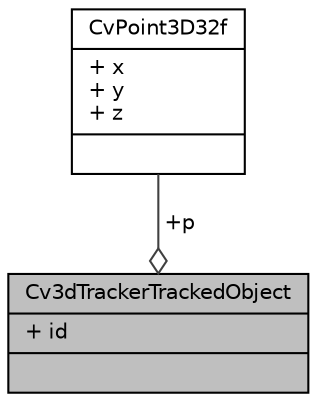 digraph "Cv3dTrackerTrackedObject"
{
 // LATEX_PDF_SIZE
  edge [fontname="Helvetica",fontsize="10",labelfontname="Helvetica",labelfontsize="10"];
  node [fontname="Helvetica",fontsize="10",shape=record];
  Node1 [label="{Cv3dTrackerTrackedObject\n|+ id\l|}",height=0.2,width=0.4,color="black", fillcolor="grey75", style="filled", fontcolor="black",tooltip=" "];
  Node2 -> Node1 [color="grey25",fontsize="10",style="solid",label=" +p" ,arrowhead="odiamond",fontname="Helvetica"];
  Node2 [label="{CvPoint3D32f\n|+ x\l+ y\l+ z\l|}",height=0.2,width=0.4,color="black", fillcolor="white", style="filled",URL="$struct_cv_point3_d32f.html",tooltip=" "];
}
